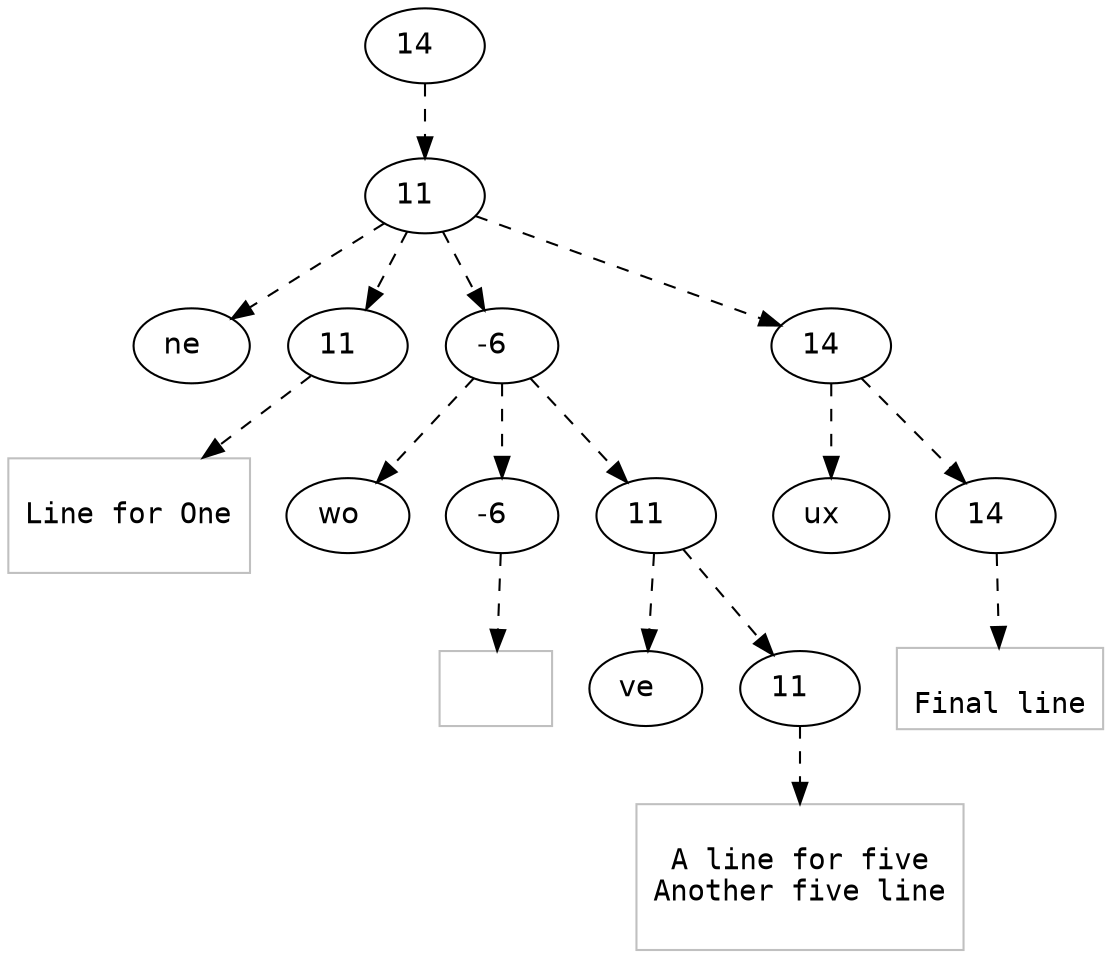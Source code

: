 digraph hierarchy {

node [fontname=Helvetica]
edge [style=dashed]

doc_0 [label="14  "]

doc_0 -> { section_1}
{rank=same; section_1}

section_1 [label="11  "]

section_1 -> { header_2 block_3 section_4 section_5}
{rank=same; header_2 block_3 section_4 section_5}

header_2 [label="ne  "]
block_3 [label="11  "]
section_4 [label="-6  "]
section_5 [label="14  "]


block_3 -> leaf_6
leaf_6  [color=Gray,shape=rectangle,fontname=Inconsolata,label="
Line for One

"]section_4 -> { header_7 block_8 section_9}
{rank=same; header_7 block_8 section_9}

header_7 [label="wo  "]
block_8 [label="-6  "]
section_9 [label="11  "]


block_8 -> leaf_10
leaf_10  [color=Gray,shape=rectangle,fontname=Inconsolata,label="
"]section_9 -> { header_11 block_12}
{rank=same; header_11 block_12}

header_11 [label="ve  "]
block_12 [label="11  "]


block_12 -> leaf_13
leaf_13  [color=Gray,shape=rectangle,fontname=Inconsolata,label="
A line for five
Another five line

"]section_5 -> { header_14 block_15}
{rank=same; header_14 block_15}

header_14 [label="ux  "]
block_15 [label="14  "]


block_15 -> leaf_16
leaf_16  [color=Gray,shape=rectangle,fontname=Inconsolata,label="
Final line
"]
}
